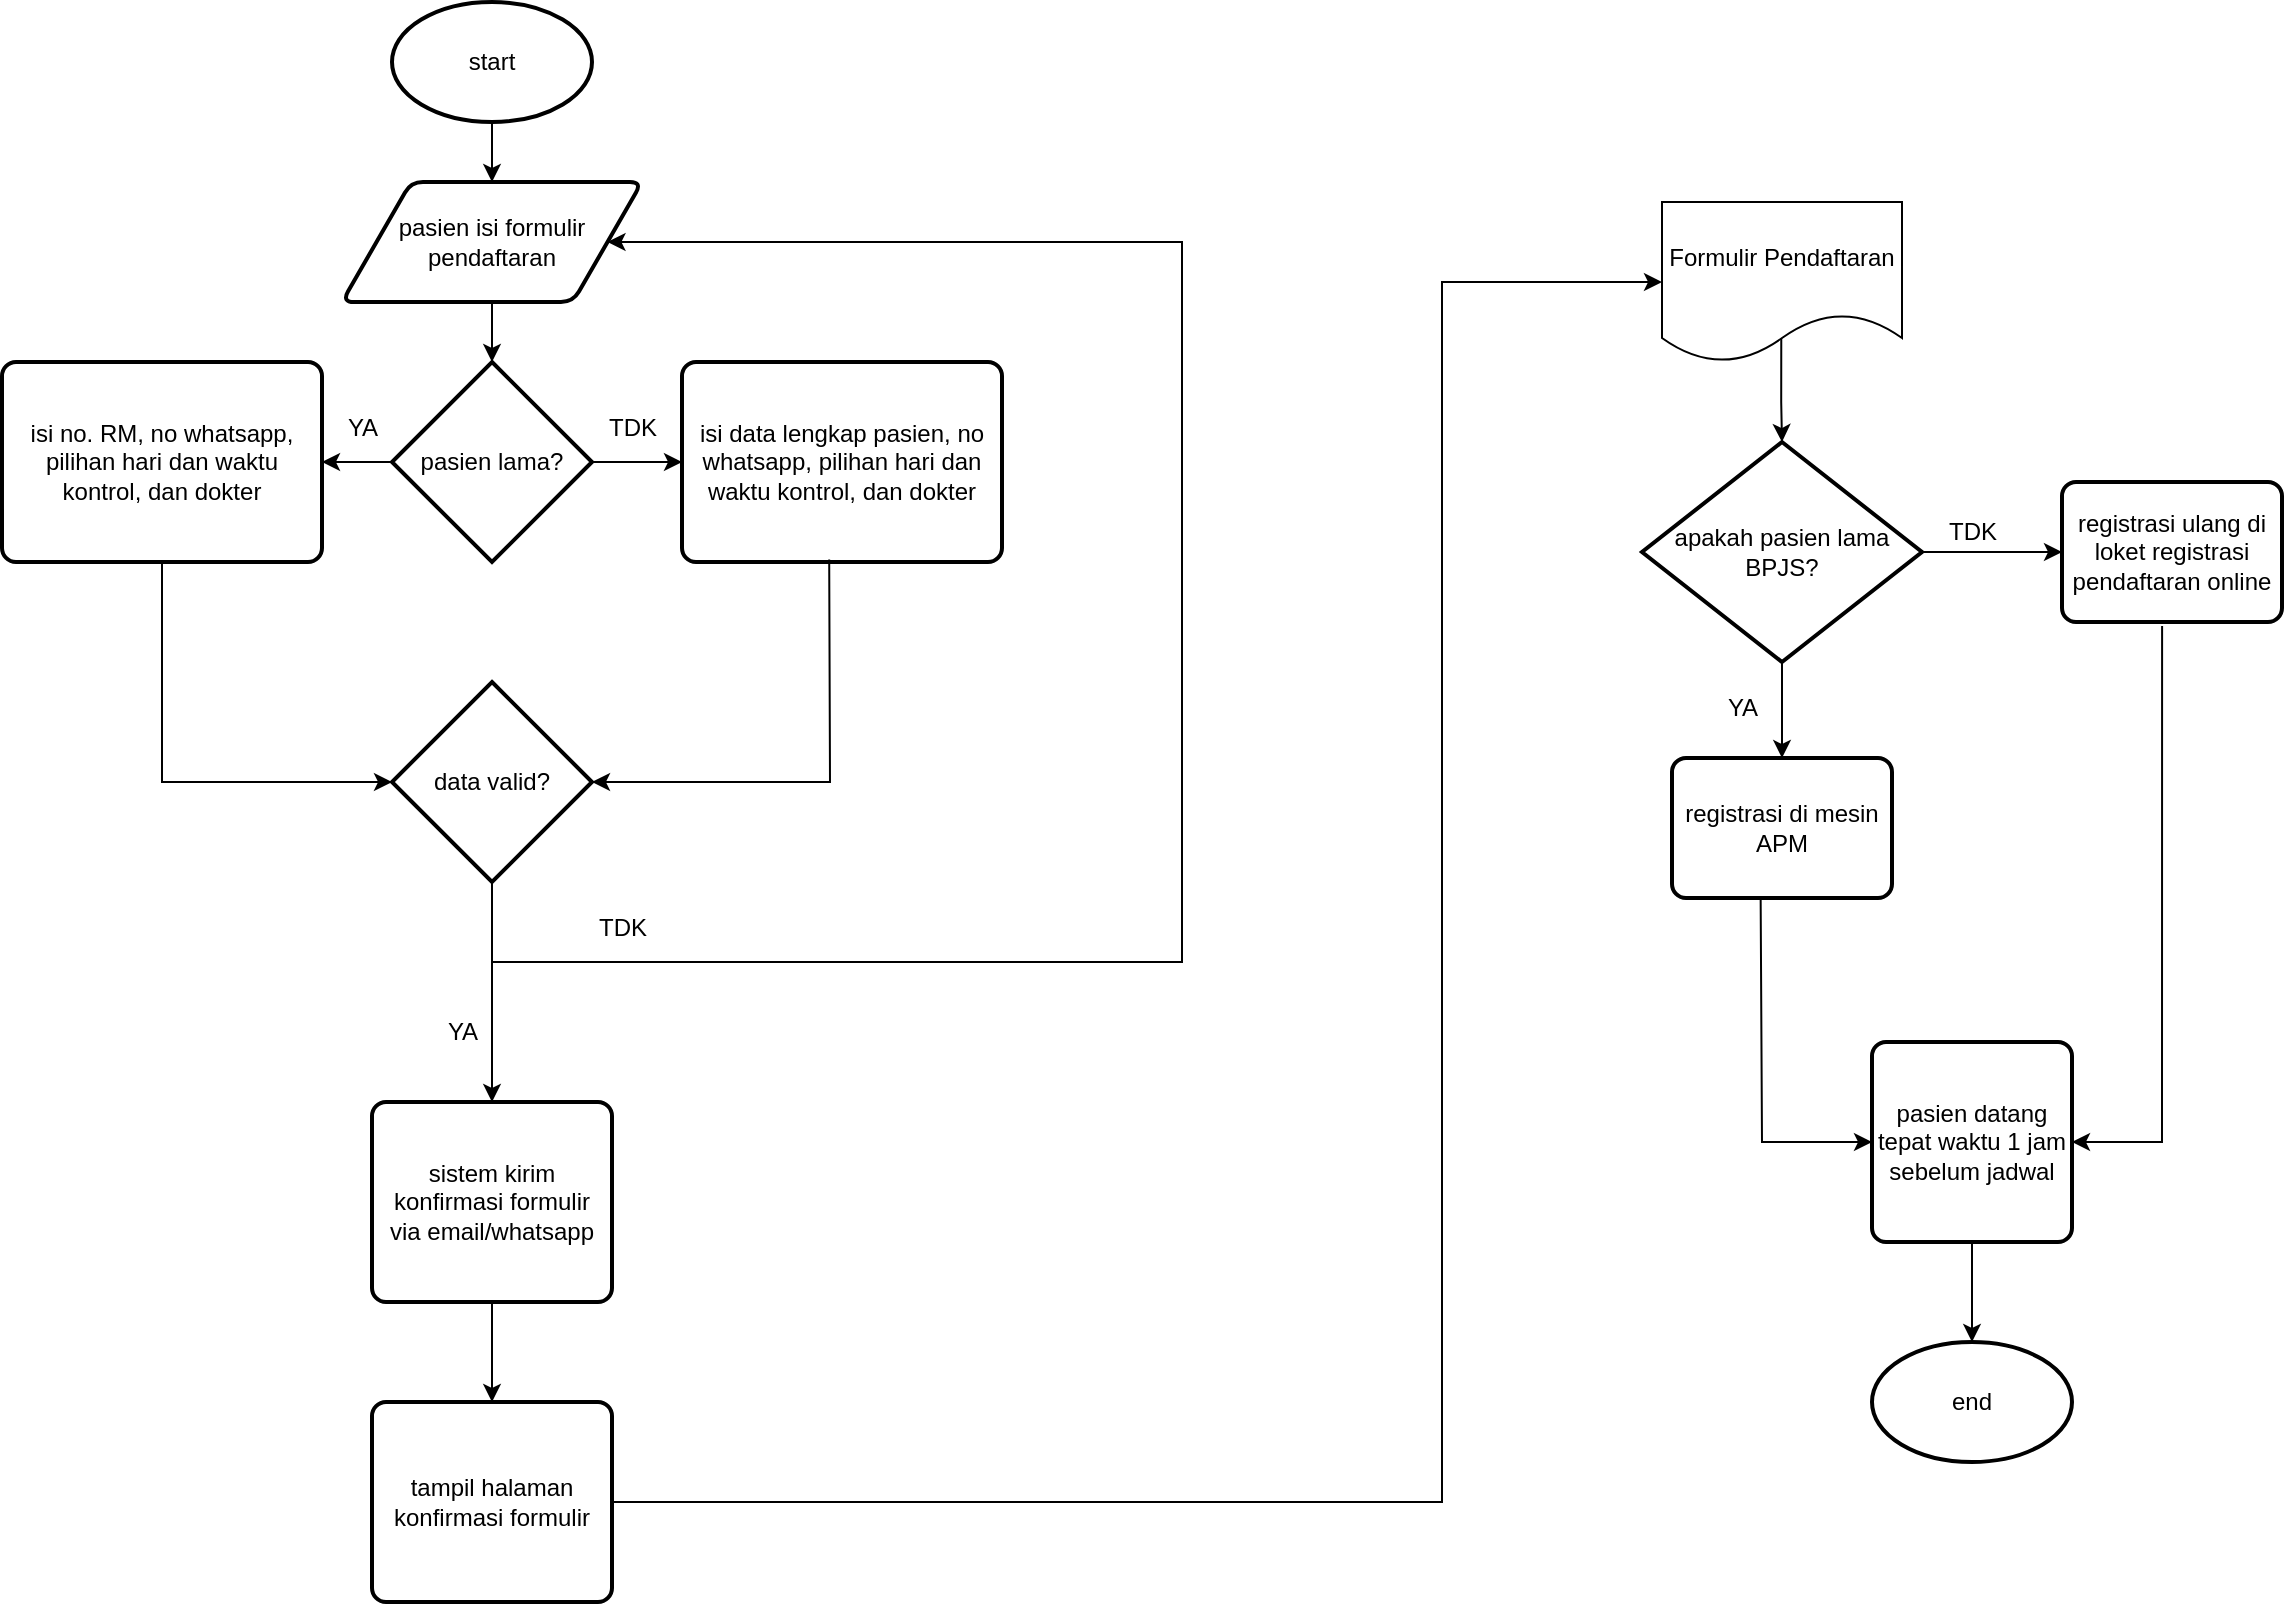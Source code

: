 <mxfile version="22.1.4" type="device">
  <diagram name="Page-1" id="1FmVn6-4Fcr89R-x8bhJ">
    <mxGraphModel dx="1692" dy="860" grid="1" gridSize="10" guides="1" tooltips="1" connect="1" arrows="1" fold="1" page="1" pageScale="1" pageWidth="1400" pageHeight="850" math="0" shadow="0">
      <root>
        <mxCell id="0" />
        <mxCell id="1" parent="0" />
        <mxCell id="ncL_P9JW1YqaZkRbgctb-12" value="" style="edgeStyle=orthogonalEdgeStyle;rounded=0;orthogonalLoop=1;jettySize=auto;html=1;" parent="1" source="ncL_P9JW1YqaZkRbgctb-1" target="ncL_P9JW1YqaZkRbgctb-3" edge="1">
          <mxGeometry relative="1" as="geometry" />
        </mxCell>
        <mxCell id="ncL_P9JW1YqaZkRbgctb-1" value="start" style="strokeWidth=2;html=1;shape=mxgraph.flowchart.start_1;whiteSpace=wrap;" parent="1" vertex="1">
          <mxGeometry x="395" y="20" width="100" height="60" as="geometry" />
        </mxCell>
        <mxCell id="ncL_P9JW1YqaZkRbgctb-2" value="end" style="strokeWidth=2;html=1;shape=mxgraph.flowchart.start_1;whiteSpace=wrap;" parent="1" vertex="1">
          <mxGeometry x="1135" y="690" width="100" height="60" as="geometry" />
        </mxCell>
        <mxCell id="KSuQmF2mp01NQv6NHJHr-2" value="" style="edgeStyle=orthogonalEdgeStyle;rounded=0;orthogonalLoop=1;jettySize=auto;html=1;entryX=0.5;entryY=0;entryDx=0;entryDy=0;entryPerimeter=0;" edge="1" parent="1" source="ncL_P9JW1YqaZkRbgctb-3" target="ncL_P9JW1YqaZkRbgctb-4">
          <mxGeometry relative="1" as="geometry" />
        </mxCell>
        <mxCell id="ncL_P9JW1YqaZkRbgctb-3" value="pasien isi formulir pendaftaran" style="shape=parallelogram;html=1;strokeWidth=2;perimeter=parallelogramPerimeter;whiteSpace=wrap;rounded=1;arcSize=12;size=0.23;" parent="1" vertex="1">
          <mxGeometry x="370" y="110" width="150" height="60" as="geometry" />
        </mxCell>
        <mxCell id="ncL_P9JW1YqaZkRbgctb-14" value="" style="edgeStyle=orthogonalEdgeStyle;rounded=0;orthogonalLoop=1;jettySize=auto;html=1;" parent="1" source="ncL_P9JW1YqaZkRbgctb-4" target="ncL_P9JW1YqaZkRbgctb-13" edge="1">
          <mxGeometry relative="1" as="geometry" />
        </mxCell>
        <mxCell id="ncL_P9JW1YqaZkRbgctb-17" value="" style="edgeStyle=orthogonalEdgeStyle;rounded=0;orthogonalLoop=1;jettySize=auto;html=1;" parent="1" source="ncL_P9JW1YqaZkRbgctb-4" target="ncL_P9JW1YqaZkRbgctb-16" edge="1">
          <mxGeometry relative="1" as="geometry" />
        </mxCell>
        <mxCell id="ncL_P9JW1YqaZkRbgctb-4" value="pasien lama?" style="strokeWidth=2;html=1;shape=mxgraph.flowchart.decision;whiteSpace=wrap;" parent="1" vertex="1">
          <mxGeometry x="395" y="200" width="100" height="100" as="geometry" />
        </mxCell>
        <mxCell id="ncL_P9JW1YqaZkRbgctb-27" value="" style="edgeStyle=orthogonalEdgeStyle;rounded=0;orthogonalLoop=1;jettySize=auto;html=1;" parent="1" source="ncL_P9JW1YqaZkRbgctb-5" target="ncL_P9JW1YqaZkRbgctb-6" edge="1">
          <mxGeometry relative="1" as="geometry" />
        </mxCell>
        <mxCell id="ncL_P9JW1YqaZkRbgctb-5" value="sistem kirim konfirmasi formulir &lt;br&gt;via email/whatsapp" style="rounded=1;whiteSpace=wrap;html=1;absoluteArcSize=1;arcSize=14;strokeWidth=2;" parent="1" vertex="1">
          <mxGeometry x="385" y="570" width="120" height="100" as="geometry" />
        </mxCell>
        <mxCell id="ncL_P9JW1YqaZkRbgctb-6" value="tampil halaman konfirmasi formulir" style="rounded=1;whiteSpace=wrap;html=1;absoluteArcSize=1;arcSize=14;strokeWidth=2;" parent="1" vertex="1">
          <mxGeometry x="385" y="720" width="120" height="100" as="geometry" />
        </mxCell>
        <mxCell id="ncL_P9JW1YqaZkRbgctb-32" value="" style="edgeStyle=orthogonalEdgeStyle;rounded=0;orthogonalLoop=1;jettySize=auto;html=1;" parent="1" source="ncL_P9JW1YqaZkRbgctb-7" target="ncL_P9JW1YqaZkRbgctb-10" edge="1">
          <mxGeometry relative="1" as="geometry" />
        </mxCell>
        <mxCell id="ncL_P9JW1YqaZkRbgctb-33" value="" style="edgeStyle=orthogonalEdgeStyle;rounded=0;orthogonalLoop=1;jettySize=auto;html=1;" parent="1" source="ncL_P9JW1YqaZkRbgctb-7" target="ncL_P9JW1YqaZkRbgctb-8" edge="1">
          <mxGeometry relative="1" as="geometry" />
        </mxCell>
        <mxCell id="ncL_P9JW1YqaZkRbgctb-7" value="apakah pasien lama BPJS?" style="strokeWidth=2;html=1;shape=mxgraph.flowchart.decision;whiteSpace=wrap;" parent="1" vertex="1">
          <mxGeometry x="1020" y="240" width="140" height="110" as="geometry" />
        </mxCell>
        <mxCell id="ncL_P9JW1YqaZkRbgctb-8" value="registrasi di mesin APM" style="rounded=1;whiteSpace=wrap;html=1;absoluteArcSize=1;arcSize=14;strokeWidth=2;" parent="1" vertex="1">
          <mxGeometry x="1035" y="398" width="110" height="70" as="geometry" />
        </mxCell>
        <mxCell id="ncL_P9JW1YqaZkRbgctb-10" value="registrasi ulang di loket registrasi pendaftaran online" style="rounded=1;whiteSpace=wrap;html=1;absoluteArcSize=1;arcSize=14;strokeWidth=2;" parent="1" vertex="1">
          <mxGeometry x="1230" y="260" width="110" height="70" as="geometry" />
        </mxCell>
        <mxCell id="ncL_P9JW1YqaZkRbgctb-41" value="" style="edgeStyle=orthogonalEdgeStyle;rounded=0;orthogonalLoop=1;jettySize=auto;html=1;" parent="1" source="ncL_P9JW1YqaZkRbgctb-11" target="ncL_P9JW1YqaZkRbgctb-2" edge="1">
          <mxGeometry relative="1" as="geometry" />
        </mxCell>
        <mxCell id="ncL_P9JW1YqaZkRbgctb-11" value="pasien datang tepat waktu 1 jam sebelum jadwal" style="rounded=1;whiteSpace=wrap;html=1;absoluteArcSize=1;arcSize=14;strokeWidth=2;" parent="1" vertex="1">
          <mxGeometry x="1135" y="540" width="100" height="100" as="geometry" />
        </mxCell>
        <mxCell id="ncL_P9JW1YqaZkRbgctb-13" value="isi data lengkap pasien, no whatsapp, pilihan hari dan waktu kontrol, dan dokter" style="rounded=1;whiteSpace=wrap;html=1;absoluteArcSize=1;arcSize=14;strokeWidth=2;" parent="1" vertex="1">
          <mxGeometry x="540" y="200" width="160" height="100" as="geometry" />
        </mxCell>
        <mxCell id="ncL_P9JW1YqaZkRbgctb-15" value="TDK" style="text;html=1;align=center;verticalAlign=middle;resizable=0;points=[];autosize=1;strokeColor=none;fillColor=none;" parent="1" vertex="1">
          <mxGeometry x="490" y="218" width="50" height="30" as="geometry" />
        </mxCell>
        <mxCell id="ncL_P9JW1YqaZkRbgctb-16" value="isi no. RM, no whatsapp, pilihan hari dan waktu kontrol, dan dokter" style="rounded=1;whiteSpace=wrap;html=1;absoluteArcSize=1;arcSize=14;strokeWidth=2;" parent="1" vertex="1">
          <mxGeometry x="200" y="200" width="160" height="100" as="geometry" />
        </mxCell>
        <mxCell id="ncL_P9JW1YqaZkRbgctb-18" value="YA" style="text;html=1;align=center;verticalAlign=middle;resizable=0;points=[];autosize=1;strokeColor=none;fillColor=none;" parent="1" vertex="1">
          <mxGeometry x="360" y="218" width="40" height="30" as="geometry" />
        </mxCell>
        <mxCell id="ncL_P9JW1YqaZkRbgctb-19" value="" style="endArrow=classic;html=1;rounded=0;exitX=0.46;exitY=0.988;exitDx=0;exitDy=0;exitPerimeter=0;entryX=1;entryY=0.5;entryDx=0;entryDy=0;entryPerimeter=0;" parent="1" source="ncL_P9JW1YqaZkRbgctb-13" target="ncL_P9JW1YqaZkRbgctb-22" edge="1">
          <mxGeometry width="50" height="50" relative="1" as="geometry">
            <mxPoint x="420" y="440" as="sourcePoint" />
            <mxPoint x="470" y="390" as="targetPoint" />
            <Array as="points">
              <mxPoint x="614" y="410" />
            </Array>
          </mxGeometry>
        </mxCell>
        <mxCell id="ncL_P9JW1YqaZkRbgctb-20" value="" style="endArrow=classic;html=1;rounded=0;exitX=0.5;exitY=1;exitDx=0;exitDy=0;entryX=0;entryY=0.5;entryDx=0;entryDy=0;entryPerimeter=0;" parent="1" source="ncL_P9JW1YqaZkRbgctb-16" target="ncL_P9JW1YqaZkRbgctb-22" edge="1">
          <mxGeometry width="50" height="50" relative="1" as="geometry">
            <mxPoint x="420" y="440" as="sourcePoint" />
            <mxPoint x="470" y="390" as="targetPoint" />
            <Array as="points">
              <mxPoint x="280" y="410" />
            </Array>
          </mxGeometry>
        </mxCell>
        <mxCell id="ncL_P9JW1YqaZkRbgctb-22" value="data valid?" style="strokeWidth=2;html=1;shape=mxgraph.flowchart.decision;whiteSpace=wrap;" parent="1" vertex="1">
          <mxGeometry x="395" y="360" width="100" height="100" as="geometry" />
        </mxCell>
        <mxCell id="ncL_P9JW1YqaZkRbgctb-23" value="" style="endArrow=classic;html=1;rounded=0;entryX=1;entryY=0.5;entryDx=0;entryDy=0;exitX=0.5;exitY=1;exitDx=0;exitDy=0;exitPerimeter=0;" parent="1" source="ncL_P9JW1YqaZkRbgctb-22" target="ncL_P9JW1YqaZkRbgctb-3" edge="1">
          <mxGeometry width="50" height="50" relative="1" as="geometry">
            <mxPoint x="420" y="640" as="sourcePoint" />
            <mxPoint x="470" y="590" as="targetPoint" />
            <Array as="points">
              <mxPoint x="445" y="500" />
              <mxPoint x="790" y="500" />
              <mxPoint x="790" y="140" />
            </Array>
          </mxGeometry>
        </mxCell>
        <mxCell id="ncL_P9JW1YqaZkRbgctb-24" value="TDK" style="text;html=1;align=center;verticalAlign=middle;resizable=0;points=[];autosize=1;strokeColor=none;fillColor=none;" parent="1" vertex="1">
          <mxGeometry x="485" y="468" width="50" height="30" as="geometry" />
        </mxCell>
        <mxCell id="ncL_P9JW1YqaZkRbgctb-25" value="" style="endArrow=classic;html=1;rounded=0;exitX=0.5;exitY=1;exitDx=0;exitDy=0;exitPerimeter=0;entryX=0.5;entryY=0;entryDx=0;entryDy=0;" parent="1" source="ncL_P9JW1YqaZkRbgctb-22" target="ncL_P9JW1YqaZkRbgctb-5" edge="1">
          <mxGeometry width="50" height="50" relative="1" as="geometry">
            <mxPoint x="640" y="680" as="sourcePoint" />
            <mxPoint x="690" y="630" as="targetPoint" />
          </mxGeometry>
        </mxCell>
        <mxCell id="ncL_P9JW1YqaZkRbgctb-26" value="YA" style="text;html=1;align=center;verticalAlign=middle;resizable=0;points=[];autosize=1;strokeColor=none;fillColor=none;" parent="1" vertex="1">
          <mxGeometry x="410" y="520" width="40" height="30" as="geometry" />
        </mxCell>
        <mxCell id="ncL_P9JW1YqaZkRbgctb-28" value="" style="endArrow=classic;html=1;rounded=0;exitX=1;exitY=0.5;exitDx=0;exitDy=0;entryX=0;entryY=0.5;entryDx=0;entryDy=0;" parent="1" source="ncL_P9JW1YqaZkRbgctb-6" target="ncL_P9JW1YqaZkRbgctb-29" edge="1">
          <mxGeometry width="50" height="50" relative="1" as="geometry">
            <mxPoint x="750" y="790" as="sourcePoint" />
            <mxPoint x="1010" y="160" as="targetPoint" />
            <Array as="points">
              <mxPoint x="920" y="770" />
              <mxPoint x="920" y="160" />
            </Array>
          </mxGeometry>
        </mxCell>
        <mxCell id="ncL_P9JW1YqaZkRbgctb-31" value="" style="edgeStyle=orthogonalEdgeStyle;rounded=0;orthogonalLoop=1;jettySize=auto;html=1;exitX=0.497;exitY=0.814;exitDx=0;exitDy=0;exitPerimeter=0;" parent="1" source="ncL_P9JW1YqaZkRbgctb-29" target="ncL_P9JW1YqaZkRbgctb-7" edge="1">
          <mxGeometry relative="1" as="geometry">
            <Array as="points" />
          </mxGeometry>
        </mxCell>
        <mxCell id="ncL_P9JW1YqaZkRbgctb-29" value="Formulir Pendaftaran" style="shape=document;whiteSpace=wrap;html=1;boundedLbl=1;" parent="1" vertex="1">
          <mxGeometry x="1030" y="120" width="120" height="80" as="geometry" />
        </mxCell>
        <mxCell id="ncL_P9JW1YqaZkRbgctb-34" value="TDK" style="text;html=1;align=center;verticalAlign=middle;resizable=0;points=[];autosize=1;strokeColor=none;fillColor=none;" parent="1" vertex="1">
          <mxGeometry x="1160" y="270" width="50" height="30" as="geometry" />
        </mxCell>
        <mxCell id="ncL_P9JW1YqaZkRbgctb-35" value="YA" style="text;html=1;align=center;verticalAlign=middle;resizable=0;points=[];autosize=1;strokeColor=none;fillColor=none;" parent="1" vertex="1">
          <mxGeometry x="1050" y="358" width="40" height="30" as="geometry" />
        </mxCell>
        <mxCell id="ncL_P9JW1YqaZkRbgctb-39" value="" style="endArrow=classic;html=1;rounded=0;exitX=0.455;exitY=1.029;exitDx=0;exitDy=0;entryX=1;entryY=0.5;entryDx=0;entryDy=0;exitPerimeter=0;" parent="1" source="ncL_P9JW1YqaZkRbgctb-10" target="ncL_P9JW1YqaZkRbgctb-11" edge="1">
          <mxGeometry width="50" height="50" relative="1" as="geometry">
            <mxPoint x="970" y="510" as="sourcePoint" />
            <mxPoint x="1020" y="460" as="targetPoint" />
            <Array as="points">
              <mxPoint x="1280" y="590" />
            </Array>
          </mxGeometry>
        </mxCell>
        <mxCell id="ncL_P9JW1YqaZkRbgctb-40" value="" style="endArrow=classic;html=1;rounded=0;exitX=0.403;exitY=1.01;exitDx=0;exitDy=0;entryX=0;entryY=0.5;entryDx=0;entryDy=0;exitPerimeter=0;" parent="1" source="ncL_P9JW1YqaZkRbgctb-8" target="ncL_P9JW1YqaZkRbgctb-11" edge="1">
          <mxGeometry width="50" height="50" relative="1" as="geometry">
            <mxPoint x="930" y="570" as="sourcePoint" />
            <mxPoint x="980" y="520" as="targetPoint" />
            <Array as="points">
              <mxPoint x="1080" y="590" />
            </Array>
          </mxGeometry>
        </mxCell>
      </root>
    </mxGraphModel>
  </diagram>
</mxfile>
